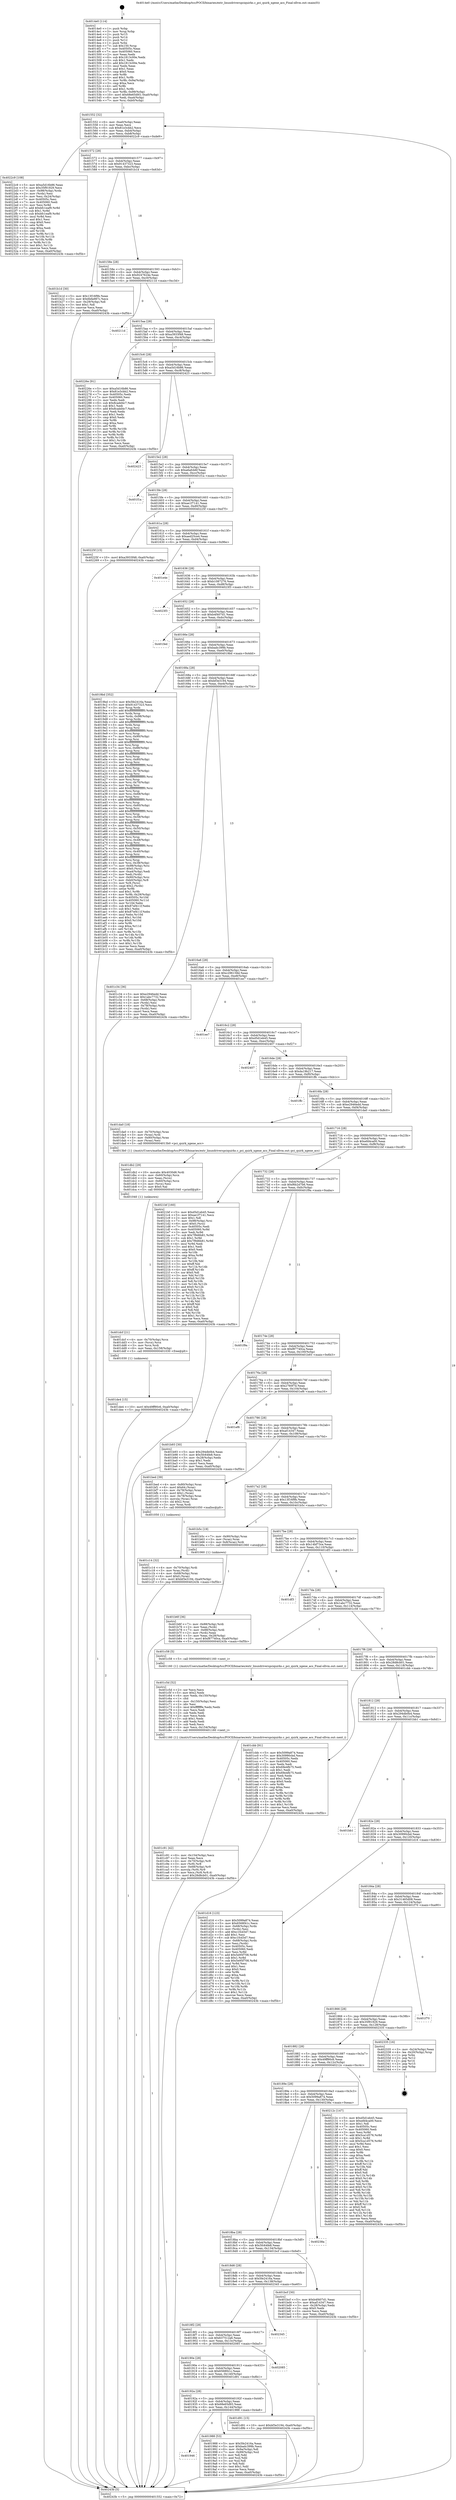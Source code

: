 digraph "0x4014e0" {
  label = "0x4014e0 (/mnt/c/Users/mathe/Desktop/tcc/POCII/binaries/extr_linuxdriverspciquirks.c_pci_quirk_xgene_acs_Final-ollvm.out::main(0))"
  labelloc = "t"
  node[shape=record]

  Entry [label="",width=0.3,height=0.3,shape=circle,fillcolor=black,style=filled]
  "0x401552" [label="{
     0x401552 [32]\l
     | [instrs]\l
     &nbsp;&nbsp;0x401552 \<+6\>: mov -0xa0(%rbp),%eax\l
     &nbsp;&nbsp;0x401558 \<+2\>: mov %eax,%ecx\l
     &nbsp;&nbsp;0x40155a \<+6\>: sub $0x81e3cbb2,%ecx\l
     &nbsp;&nbsp;0x401560 \<+6\>: mov %eax,-0xb4(%rbp)\l
     &nbsp;&nbsp;0x401566 \<+6\>: mov %ecx,-0xb8(%rbp)\l
     &nbsp;&nbsp;0x40156c \<+6\>: je 00000000004022c9 \<main+0xde9\>\l
  }"]
  "0x4022c9" [label="{
     0x4022c9 [108]\l
     | [instrs]\l
     &nbsp;&nbsp;0x4022c9 \<+5\>: mov $0xa5d16b86,%eax\l
     &nbsp;&nbsp;0x4022ce \<+5\>: mov $0x35f91929,%ecx\l
     &nbsp;&nbsp;0x4022d3 \<+7\>: mov -0x98(%rbp),%rdx\l
     &nbsp;&nbsp;0x4022da \<+2\>: mov (%rdx),%esi\l
     &nbsp;&nbsp;0x4022dc \<+3\>: mov %esi,-0x24(%rbp)\l
     &nbsp;&nbsp;0x4022df \<+7\>: mov 0x40505c,%esi\l
     &nbsp;&nbsp;0x4022e6 \<+7\>: mov 0x405060,%edi\l
     &nbsp;&nbsp;0x4022ed \<+3\>: mov %esi,%r8d\l
     &nbsp;&nbsp;0x4022f0 \<+7\>: add $0xbfc1eaf9,%r8d\l
     &nbsp;&nbsp;0x4022f7 \<+4\>: sub $0x1,%r8d\l
     &nbsp;&nbsp;0x4022fb \<+7\>: sub $0xbfc1eaf9,%r8d\l
     &nbsp;&nbsp;0x402302 \<+4\>: imul %r8d,%esi\l
     &nbsp;&nbsp;0x402306 \<+3\>: and $0x1,%esi\l
     &nbsp;&nbsp;0x402309 \<+3\>: cmp $0x0,%esi\l
     &nbsp;&nbsp;0x40230c \<+4\>: sete %r9b\l
     &nbsp;&nbsp;0x402310 \<+3\>: cmp $0xa,%edi\l
     &nbsp;&nbsp;0x402313 \<+4\>: setl %r10b\l
     &nbsp;&nbsp;0x402317 \<+3\>: mov %r9b,%r11b\l
     &nbsp;&nbsp;0x40231a \<+3\>: and %r10b,%r11b\l
     &nbsp;&nbsp;0x40231d \<+3\>: xor %r10b,%r9b\l
     &nbsp;&nbsp;0x402320 \<+3\>: or %r9b,%r11b\l
     &nbsp;&nbsp;0x402323 \<+4\>: test $0x1,%r11b\l
     &nbsp;&nbsp;0x402327 \<+3\>: cmovne %ecx,%eax\l
     &nbsp;&nbsp;0x40232a \<+6\>: mov %eax,-0xa0(%rbp)\l
     &nbsp;&nbsp;0x402330 \<+5\>: jmp 000000000040243b \<main+0xf5b\>\l
  }"]
  "0x401572" [label="{
     0x401572 [28]\l
     | [instrs]\l
     &nbsp;&nbsp;0x401572 \<+5\>: jmp 0000000000401577 \<main+0x97\>\l
     &nbsp;&nbsp;0x401577 \<+6\>: mov -0xb4(%rbp),%eax\l
     &nbsp;&nbsp;0x40157d \<+5\>: sub $0x91437323,%eax\l
     &nbsp;&nbsp;0x401582 \<+6\>: mov %eax,-0xbc(%rbp)\l
     &nbsp;&nbsp;0x401588 \<+6\>: je 0000000000401b1d \<main+0x63d\>\l
  }"]
  Exit [label="",width=0.3,height=0.3,shape=circle,fillcolor=black,style=filled,peripheries=2]
  "0x401b1d" [label="{
     0x401b1d [30]\l
     | [instrs]\l
     &nbsp;&nbsp;0x401b1d \<+5\>: mov $0x13f16f9b,%eax\l
     &nbsp;&nbsp;0x401b22 \<+5\>: mov $0x6bfa987c,%ecx\l
     &nbsp;&nbsp;0x401b27 \<+3\>: mov -0x29(%rbp),%dl\l
     &nbsp;&nbsp;0x401b2a \<+3\>: test $0x1,%dl\l
     &nbsp;&nbsp;0x401b2d \<+3\>: cmovne %ecx,%eax\l
     &nbsp;&nbsp;0x401b30 \<+6\>: mov %eax,-0xa0(%rbp)\l
     &nbsp;&nbsp;0x401b36 \<+5\>: jmp 000000000040243b \<main+0xf5b\>\l
  }"]
  "0x40158e" [label="{
     0x40158e [28]\l
     | [instrs]\l
     &nbsp;&nbsp;0x40158e \<+5\>: jmp 0000000000401593 \<main+0xb3\>\l
     &nbsp;&nbsp;0x401593 \<+6\>: mov -0xb4(%rbp),%eax\l
     &nbsp;&nbsp;0x401599 \<+5\>: sub $0x9247624e,%eax\l
     &nbsp;&nbsp;0x40159e \<+6\>: mov %eax,-0xc0(%rbp)\l
     &nbsp;&nbsp;0x4015a4 \<+6\>: je 000000000040211d \<main+0xc3d\>\l
  }"]
  "0x401de4" [label="{
     0x401de4 [15]\l
     | [instrs]\l
     &nbsp;&nbsp;0x401de4 \<+10\>: movl $0x49ff90c6,-0xa0(%rbp)\l
     &nbsp;&nbsp;0x401dee \<+5\>: jmp 000000000040243b \<main+0xf5b\>\l
  }"]
  "0x40211d" [label="{
     0x40211d\l
  }", style=dashed]
  "0x4015aa" [label="{
     0x4015aa [28]\l
     | [instrs]\l
     &nbsp;&nbsp;0x4015aa \<+5\>: jmp 00000000004015af \<main+0xcf\>\l
     &nbsp;&nbsp;0x4015af \<+6\>: mov -0xb4(%rbp),%eax\l
     &nbsp;&nbsp;0x4015b5 \<+5\>: sub $0xa3933f48,%eax\l
     &nbsp;&nbsp;0x4015ba \<+6\>: mov %eax,-0xc4(%rbp)\l
     &nbsp;&nbsp;0x4015c0 \<+6\>: je 000000000040226e \<main+0xd8e\>\l
  }"]
  "0x401dcf" [label="{
     0x401dcf [21]\l
     | [instrs]\l
     &nbsp;&nbsp;0x401dcf \<+4\>: mov -0x70(%rbp),%rcx\l
     &nbsp;&nbsp;0x401dd3 \<+3\>: mov (%rcx),%rcx\l
     &nbsp;&nbsp;0x401dd6 \<+3\>: mov %rcx,%rdi\l
     &nbsp;&nbsp;0x401dd9 \<+6\>: mov %eax,-0x158(%rbp)\l
     &nbsp;&nbsp;0x401ddf \<+5\>: call 0000000000401030 \<free@plt\>\l
     | [calls]\l
     &nbsp;&nbsp;0x401030 \{1\} (unknown)\l
  }"]
  "0x40226e" [label="{
     0x40226e [91]\l
     | [instrs]\l
     &nbsp;&nbsp;0x40226e \<+5\>: mov $0xa5d16b86,%eax\l
     &nbsp;&nbsp;0x402273 \<+5\>: mov $0x81e3cbb2,%ecx\l
     &nbsp;&nbsp;0x402278 \<+7\>: mov 0x40505c,%edx\l
     &nbsp;&nbsp;0x40227f \<+7\>: mov 0x405060,%esi\l
     &nbsp;&nbsp;0x402286 \<+2\>: mov %edx,%edi\l
     &nbsp;&nbsp;0x402288 \<+6\>: sub $0x8cadd4c7,%edi\l
     &nbsp;&nbsp;0x40228e \<+3\>: sub $0x1,%edi\l
     &nbsp;&nbsp;0x402291 \<+6\>: add $0x8cadd4c7,%edi\l
     &nbsp;&nbsp;0x402297 \<+3\>: imul %edi,%edx\l
     &nbsp;&nbsp;0x40229a \<+3\>: and $0x1,%edx\l
     &nbsp;&nbsp;0x40229d \<+3\>: cmp $0x0,%edx\l
     &nbsp;&nbsp;0x4022a0 \<+4\>: sete %r8b\l
     &nbsp;&nbsp;0x4022a4 \<+3\>: cmp $0xa,%esi\l
     &nbsp;&nbsp;0x4022a7 \<+4\>: setl %r9b\l
     &nbsp;&nbsp;0x4022ab \<+3\>: mov %r8b,%r10b\l
     &nbsp;&nbsp;0x4022ae \<+3\>: and %r9b,%r10b\l
     &nbsp;&nbsp;0x4022b1 \<+3\>: xor %r9b,%r8b\l
     &nbsp;&nbsp;0x4022b4 \<+3\>: or %r8b,%r10b\l
     &nbsp;&nbsp;0x4022b7 \<+4\>: test $0x1,%r10b\l
     &nbsp;&nbsp;0x4022bb \<+3\>: cmovne %ecx,%eax\l
     &nbsp;&nbsp;0x4022be \<+6\>: mov %eax,-0xa0(%rbp)\l
     &nbsp;&nbsp;0x4022c4 \<+5\>: jmp 000000000040243b \<main+0xf5b\>\l
  }"]
  "0x4015c6" [label="{
     0x4015c6 [28]\l
     | [instrs]\l
     &nbsp;&nbsp;0x4015c6 \<+5\>: jmp 00000000004015cb \<main+0xeb\>\l
     &nbsp;&nbsp;0x4015cb \<+6\>: mov -0xb4(%rbp),%eax\l
     &nbsp;&nbsp;0x4015d1 \<+5\>: sub $0xa5d16b86,%eax\l
     &nbsp;&nbsp;0x4015d6 \<+6\>: mov %eax,-0xc8(%rbp)\l
     &nbsp;&nbsp;0x4015dc \<+6\>: je 0000000000402423 \<main+0xf43\>\l
  }"]
  "0x401db2" [label="{
     0x401db2 [29]\l
     | [instrs]\l
     &nbsp;&nbsp;0x401db2 \<+10\>: movabs $0x4030d6,%rdi\l
     &nbsp;&nbsp;0x401dbc \<+4\>: mov -0x60(%rbp),%rcx\l
     &nbsp;&nbsp;0x401dc0 \<+2\>: mov %eax,(%rcx)\l
     &nbsp;&nbsp;0x401dc2 \<+4\>: mov -0x60(%rbp),%rcx\l
     &nbsp;&nbsp;0x401dc6 \<+2\>: mov (%rcx),%esi\l
     &nbsp;&nbsp;0x401dc8 \<+2\>: mov $0x0,%al\l
     &nbsp;&nbsp;0x401dca \<+5\>: call 0000000000401040 \<printf@plt\>\l
     | [calls]\l
     &nbsp;&nbsp;0x401040 \{1\} (unknown)\l
  }"]
  "0x402423" [label="{
     0x402423\l
  }", style=dashed]
  "0x4015e2" [label="{
     0x4015e2 [28]\l
     | [instrs]\l
     &nbsp;&nbsp;0x4015e2 \<+5\>: jmp 00000000004015e7 \<main+0x107\>\l
     &nbsp;&nbsp;0x4015e7 \<+6\>: mov -0xb4(%rbp),%eax\l
     &nbsp;&nbsp;0x4015ed \<+5\>: sub $0xa6afcb6f,%eax\l
     &nbsp;&nbsp;0x4015f2 \<+6\>: mov %eax,-0xcc(%rbp)\l
     &nbsp;&nbsp;0x4015f8 \<+6\>: je 0000000000401f1a \<main+0xa3a\>\l
  }"]
  "0x401c91" [label="{
     0x401c91 [42]\l
     | [instrs]\l
     &nbsp;&nbsp;0x401c91 \<+6\>: mov -0x154(%rbp),%ecx\l
     &nbsp;&nbsp;0x401c97 \<+3\>: imul %eax,%ecx\l
     &nbsp;&nbsp;0x401c9a \<+4\>: mov -0x70(%rbp),%r8\l
     &nbsp;&nbsp;0x401c9e \<+3\>: mov (%r8),%r8\l
     &nbsp;&nbsp;0x401ca1 \<+4\>: mov -0x68(%rbp),%r9\l
     &nbsp;&nbsp;0x401ca5 \<+3\>: movslq (%r9),%r9\l
     &nbsp;&nbsp;0x401ca8 \<+4\>: mov %ecx,(%r8,%r9,4)\l
     &nbsp;&nbsp;0x401cac \<+10\>: movl $0x28d8cb01,-0xa0(%rbp)\l
     &nbsp;&nbsp;0x401cb6 \<+5\>: jmp 000000000040243b \<main+0xf5b\>\l
  }"]
  "0x401f1a" [label="{
     0x401f1a\l
  }", style=dashed]
  "0x4015fe" [label="{
     0x4015fe [28]\l
     | [instrs]\l
     &nbsp;&nbsp;0x4015fe \<+5\>: jmp 0000000000401603 \<main+0x123\>\l
     &nbsp;&nbsp;0x401603 \<+6\>: mov -0xb4(%rbp),%eax\l
     &nbsp;&nbsp;0x401609 \<+5\>: sub $0xae1f7141,%eax\l
     &nbsp;&nbsp;0x40160e \<+6\>: mov %eax,-0xd0(%rbp)\l
     &nbsp;&nbsp;0x401614 \<+6\>: je 000000000040225f \<main+0xd7f\>\l
  }"]
  "0x401c5d" [label="{
     0x401c5d [52]\l
     | [instrs]\l
     &nbsp;&nbsp;0x401c5d \<+2\>: xor %ecx,%ecx\l
     &nbsp;&nbsp;0x401c5f \<+5\>: mov $0x2,%edx\l
     &nbsp;&nbsp;0x401c64 \<+6\>: mov %edx,-0x150(%rbp)\l
     &nbsp;&nbsp;0x401c6a \<+1\>: cltd\l
     &nbsp;&nbsp;0x401c6b \<+6\>: mov -0x150(%rbp),%esi\l
     &nbsp;&nbsp;0x401c71 \<+2\>: idiv %esi\l
     &nbsp;&nbsp;0x401c73 \<+6\>: imul $0xfffffffe,%edx,%edx\l
     &nbsp;&nbsp;0x401c79 \<+2\>: mov %ecx,%edi\l
     &nbsp;&nbsp;0x401c7b \<+2\>: sub %edx,%edi\l
     &nbsp;&nbsp;0x401c7d \<+2\>: mov %ecx,%edx\l
     &nbsp;&nbsp;0x401c7f \<+3\>: sub $0x1,%edx\l
     &nbsp;&nbsp;0x401c82 \<+2\>: add %edx,%edi\l
     &nbsp;&nbsp;0x401c84 \<+2\>: sub %edi,%ecx\l
     &nbsp;&nbsp;0x401c86 \<+6\>: mov %ecx,-0x154(%rbp)\l
     &nbsp;&nbsp;0x401c8c \<+5\>: call 0000000000401160 \<next_i\>\l
     | [calls]\l
     &nbsp;&nbsp;0x401160 \{1\} (/mnt/c/Users/mathe/Desktop/tcc/POCII/binaries/extr_linuxdriverspciquirks.c_pci_quirk_xgene_acs_Final-ollvm.out::next_i)\l
  }"]
  "0x40225f" [label="{
     0x40225f [15]\l
     | [instrs]\l
     &nbsp;&nbsp;0x40225f \<+10\>: movl $0xa3933f48,-0xa0(%rbp)\l
     &nbsp;&nbsp;0x402269 \<+5\>: jmp 000000000040243b \<main+0xf5b\>\l
  }"]
  "0x40161a" [label="{
     0x40161a [28]\l
     | [instrs]\l
     &nbsp;&nbsp;0x40161a \<+5\>: jmp 000000000040161f \<main+0x13f\>\l
     &nbsp;&nbsp;0x40161f \<+6\>: mov -0xb4(%rbp),%eax\l
     &nbsp;&nbsp;0x401625 \<+5\>: sub $0xaed25ce4,%eax\l
     &nbsp;&nbsp;0x40162a \<+6\>: mov %eax,-0xd4(%rbp)\l
     &nbsp;&nbsp;0x401630 \<+6\>: je 0000000000401e4e \<main+0x96e\>\l
  }"]
  "0x401c14" [label="{
     0x401c14 [32]\l
     | [instrs]\l
     &nbsp;&nbsp;0x401c14 \<+4\>: mov -0x70(%rbp),%rdi\l
     &nbsp;&nbsp;0x401c18 \<+3\>: mov %rax,(%rdi)\l
     &nbsp;&nbsp;0x401c1b \<+4\>: mov -0x68(%rbp),%rax\l
     &nbsp;&nbsp;0x401c1f \<+6\>: movl $0x0,(%rax)\l
     &nbsp;&nbsp;0x401c25 \<+10\>: movl $0xbf3e3194,-0xa0(%rbp)\l
     &nbsp;&nbsp;0x401c2f \<+5\>: jmp 000000000040243b \<main+0xf5b\>\l
  }"]
  "0x401e4e" [label="{
     0x401e4e\l
  }", style=dashed]
  "0x401636" [label="{
     0x401636 [28]\l
     | [instrs]\l
     &nbsp;&nbsp;0x401636 \<+5\>: jmp 000000000040163b \<main+0x15b\>\l
     &nbsp;&nbsp;0x40163b \<+6\>: mov -0xb4(%rbp),%eax\l
     &nbsp;&nbsp;0x401641 \<+5\>: sub $0xb1087276,%eax\l
     &nbsp;&nbsp;0x401646 \<+6\>: mov %eax,-0xd8(%rbp)\l
     &nbsp;&nbsp;0x40164c \<+6\>: je 00000000004023f3 \<main+0xf13\>\l
  }"]
  "0x401b6f" [label="{
     0x401b6f [36]\l
     | [instrs]\l
     &nbsp;&nbsp;0x401b6f \<+7\>: mov -0x88(%rbp),%rdi\l
     &nbsp;&nbsp;0x401b76 \<+2\>: mov %eax,(%rdi)\l
     &nbsp;&nbsp;0x401b78 \<+7\>: mov -0x88(%rbp),%rdi\l
     &nbsp;&nbsp;0x401b7f \<+2\>: mov (%rdi),%eax\l
     &nbsp;&nbsp;0x401b81 \<+3\>: mov %eax,-0x28(%rbp)\l
     &nbsp;&nbsp;0x401b84 \<+10\>: movl $0xf87740ca,-0xa0(%rbp)\l
     &nbsp;&nbsp;0x401b8e \<+5\>: jmp 000000000040243b \<main+0xf5b\>\l
  }"]
  "0x4023f3" [label="{
     0x4023f3\l
  }", style=dashed]
  "0x401652" [label="{
     0x401652 [28]\l
     | [instrs]\l
     &nbsp;&nbsp;0x401652 \<+5\>: jmp 0000000000401657 \<main+0x177\>\l
     &nbsp;&nbsp;0x401657 \<+6\>: mov -0xb4(%rbp),%eax\l
     &nbsp;&nbsp;0x40165d \<+5\>: sub $0xb4f407d1,%eax\l
     &nbsp;&nbsp;0x401662 \<+6\>: mov %eax,-0xdc(%rbp)\l
     &nbsp;&nbsp;0x401668 \<+6\>: je 0000000000401fed \<main+0xb0d\>\l
  }"]
  "0x4014e0" [label="{
     0x4014e0 [114]\l
     | [instrs]\l
     &nbsp;&nbsp;0x4014e0 \<+1\>: push %rbp\l
     &nbsp;&nbsp;0x4014e1 \<+3\>: mov %rsp,%rbp\l
     &nbsp;&nbsp;0x4014e4 \<+2\>: push %r15\l
     &nbsp;&nbsp;0x4014e6 \<+2\>: push %r14\l
     &nbsp;&nbsp;0x4014e8 \<+2\>: push %r12\l
     &nbsp;&nbsp;0x4014ea \<+1\>: push %rbx\l
     &nbsp;&nbsp;0x4014eb \<+7\>: sub $0x150,%rsp\l
     &nbsp;&nbsp;0x4014f2 \<+7\>: mov 0x40505c,%eax\l
     &nbsp;&nbsp;0x4014f9 \<+7\>: mov 0x405060,%ecx\l
     &nbsp;&nbsp;0x401500 \<+2\>: mov %eax,%edx\l
     &nbsp;&nbsp;0x401502 \<+6\>: sub $0x1813c00e,%edx\l
     &nbsp;&nbsp;0x401508 \<+3\>: sub $0x1,%edx\l
     &nbsp;&nbsp;0x40150b \<+6\>: add $0x1813c00e,%edx\l
     &nbsp;&nbsp;0x401511 \<+3\>: imul %edx,%eax\l
     &nbsp;&nbsp;0x401514 \<+3\>: and $0x1,%eax\l
     &nbsp;&nbsp;0x401517 \<+3\>: cmp $0x0,%eax\l
     &nbsp;&nbsp;0x40151a \<+4\>: sete %r8b\l
     &nbsp;&nbsp;0x40151e \<+4\>: and $0x1,%r8b\l
     &nbsp;&nbsp;0x401522 \<+7\>: mov %r8b,-0x9a(%rbp)\l
     &nbsp;&nbsp;0x401529 \<+3\>: cmp $0xa,%ecx\l
     &nbsp;&nbsp;0x40152c \<+4\>: setl %r8b\l
     &nbsp;&nbsp;0x401530 \<+4\>: and $0x1,%r8b\l
     &nbsp;&nbsp;0x401534 \<+7\>: mov %r8b,-0x99(%rbp)\l
     &nbsp;&nbsp;0x40153b \<+10\>: movl $0x68e65d93,-0xa0(%rbp)\l
     &nbsp;&nbsp;0x401545 \<+6\>: mov %edi,-0xa4(%rbp)\l
     &nbsp;&nbsp;0x40154b \<+7\>: mov %rsi,-0xb0(%rbp)\l
  }"]
  "0x401fed" [label="{
     0x401fed\l
  }", style=dashed]
  "0x40166e" [label="{
     0x40166e [28]\l
     | [instrs]\l
     &nbsp;&nbsp;0x40166e \<+5\>: jmp 0000000000401673 \<main+0x193\>\l
     &nbsp;&nbsp;0x401673 \<+6\>: mov -0xb4(%rbp),%eax\l
     &nbsp;&nbsp;0x401679 \<+5\>: sub $0xbadc399b,%eax\l
     &nbsp;&nbsp;0x40167e \<+6\>: mov %eax,-0xe0(%rbp)\l
     &nbsp;&nbsp;0x401684 \<+6\>: je 00000000004019bd \<main+0x4dd\>\l
  }"]
  "0x40243b" [label="{
     0x40243b [5]\l
     | [instrs]\l
     &nbsp;&nbsp;0x40243b \<+5\>: jmp 0000000000401552 \<main+0x72\>\l
  }"]
  "0x4019bd" [label="{
     0x4019bd [352]\l
     | [instrs]\l
     &nbsp;&nbsp;0x4019bd \<+5\>: mov $0x5fe2416a,%eax\l
     &nbsp;&nbsp;0x4019c2 \<+5\>: mov $0x91437323,%ecx\l
     &nbsp;&nbsp;0x4019c7 \<+3\>: mov %rsp,%rdx\l
     &nbsp;&nbsp;0x4019ca \<+4\>: add $0xfffffffffffffff0,%rdx\l
     &nbsp;&nbsp;0x4019ce \<+3\>: mov %rdx,%rsp\l
     &nbsp;&nbsp;0x4019d1 \<+7\>: mov %rdx,-0x98(%rbp)\l
     &nbsp;&nbsp;0x4019d8 \<+3\>: mov %rsp,%rdx\l
     &nbsp;&nbsp;0x4019db \<+4\>: add $0xfffffffffffffff0,%rdx\l
     &nbsp;&nbsp;0x4019df \<+3\>: mov %rdx,%rsp\l
     &nbsp;&nbsp;0x4019e2 \<+3\>: mov %rsp,%rsi\l
     &nbsp;&nbsp;0x4019e5 \<+4\>: add $0xfffffffffffffff0,%rsi\l
     &nbsp;&nbsp;0x4019e9 \<+3\>: mov %rsi,%rsp\l
     &nbsp;&nbsp;0x4019ec \<+7\>: mov %rsi,-0x90(%rbp)\l
     &nbsp;&nbsp;0x4019f3 \<+3\>: mov %rsp,%rsi\l
     &nbsp;&nbsp;0x4019f6 \<+4\>: add $0xfffffffffffffff0,%rsi\l
     &nbsp;&nbsp;0x4019fa \<+3\>: mov %rsi,%rsp\l
     &nbsp;&nbsp;0x4019fd \<+7\>: mov %rsi,-0x88(%rbp)\l
     &nbsp;&nbsp;0x401a04 \<+3\>: mov %rsp,%rsi\l
     &nbsp;&nbsp;0x401a07 \<+4\>: add $0xfffffffffffffff0,%rsi\l
     &nbsp;&nbsp;0x401a0b \<+3\>: mov %rsi,%rsp\l
     &nbsp;&nbsp;0x401a0e \<+4\>: mov %rsi,-0x80(%rbp)\l
     &nbsp;&nbsp;0x401a12 \<+3\>: mov %rsp,%rsi\l
     &nbsp;&nbsp;0x401a15 \<+4\>: add $0xfffffffffffffff0,%rsi\l
     &nbsp;&nbsp;0x401a19 \<+3\>: mov %rsi,%rsp\l
     &nbsp;&nbsp;0x401a1c \<+4\>: mov %rsi,-0x78(%rbp)\l
     &nbsp;&nbsp;0x401a20 \<+3\>: mov %rsp,%rsi\l
     &nbsp;&nbsp;0x401a23 \<+4\>: add $0xfffffffffffffff0,%rsi\l
     &nbsp;&nbsp;0x401a27 \<+3\>: mov %rsi,%rsp\l
     &nbsp;&nbsp;0x401a2a \<+4\>: mov %rsi,-0x70(%rbp)\l
     &nbsp;&nbsp;0x401a2e \<+3\>: mov %rsp,%rsi\l
     &nbsp;&nbsp;0x401a31 \<+4\>: add $0xfffffffffffffff0,%rsi\l
     &nbsp;&nbsp;0x401a35 \<+3\>: mov %rsi,%rsp\l
     &nbsp;&nbsp;0x401a38 \<+4\>: mov %rsi,-0x68(%rbp)\l
     &nbsp;&nbsp;0x401a3c \<+3\>: mov %rsp,%rsi\l
     &nbsp;&nbsp;0x401a3f \<+4\>: add $0xfffffffffffffff0,%rsi\l
     &nbsp;&nbsp;0x401a43 \<+3\>: mov %rsi,%rsp\l
     &nbsp;&nbsp;0x401a46 \<+4\>: mov %rsi,-0x60(%rbp)\l
     &nbsp;&nbsp;0x401a4a \<+3\>: mov %rsp,%rsi\l
     &nbsp;&nbsp;0x401a4d \<+4\>: add $0xfffffffffffffff0,%rsi\l
     &nbsp;&nbsp;0x401a51 \<+3\>: mov %rsi,%rsp\l
     &nbsp;&nbsp;0x401a54 \<+4\>: mov %rsi,-0x58(%rbp)\l
     &nbsp;&nbsp;0x401a58 \<+3\>: mov %rsp,%rsi\l
     &nbsp;&nbsp;0x401a5b \<+4\>: add $0xfffffffffffffff0,%rsi\l
     &nbsp;&nbsp;0x401a5f \<+3\>: mov %rsi,%rsp\l
     &nbsp;&nbsp;0x401a62 \<+4\>: mov %rsi,-0x50(%rbp)\l
     &nbsp;&nbsp;0x401a66 \<+3\>: mov %rsp,%rsi\l
     &nbsp;&nbsp;0x401a69 \<+4\>: add $0xfffffffffffffff0,%rsi\l
     &nbsp;&nbsp;0x401a6d \<+3\>: mov %rsi,%rsp\l
     &nbsp;&nbsp;0x401a70 \<+4\>: mov %rsi,-0x48(%rbp)\l
     &nbsp;&nbsp;0x401a74 \<+3\>: mov %rsp,%rsi\l
     &nbsp;&nbsp;0x401a77 \<+4\>: add $0xfffffffffffffff0,%rsi\l
     &nbsp;&nbsp;0x401a7b \<+3\>: mov %rsi,%rsp\l
     &nbsp;&nbsp;0x401a7e \<+4\>: mov %rsi,-0x40(%rbp)\l
     &nbsp;&nbsp;0x401a82 \<+3\>: mov %rsp,%rsi\l
     &nbsp;&nbsp;0x401a85 \<+4\>: add $0xfffffffffffffff0,%rsi\l
     &nbsp;&nbsp;0x401a89 \<+3\>: mov %rsi,%rsp\l
     &nbsp;&nbsp;0x401a8c \<+4\>: mov %rsi,-0x38(%rbp)\l
     &nbsp;&nbsp;0x401a90 \<+7\>: mov -0x98(%rbp),%rsi\l
     &nbsp;&nbsp;0x401a97 \<+6\>: movl $0x0,(%rsi)\l
     &nbsp;&nbsp;0x401a9d \<+6\>: mov -0xa4(%rbp),%edi\l
     &nbsp;&nbsp;0x401aa3 \<+2\>: mov %edi,(%rdx)\l
     &nbsp;&nbsp;0x401aa5 \<+7\>: mov -0x90(%rbp),%rsi\l
     &nbsp;&nbsp;0x401aac \<+7\>: mov -0xb0(%rbp),%r8\l
     &nbsp;&nbsp;0x401ab3 \<+3\>: mov %r8,(%rsi)\l
     &nbsp;&nbsp;0x401ab6 \<+3\>: cmpl $0x2,(%rdx)\l
     &nbsp;&nbsp;0x401ab9 \<+4\>: setne %r9b\l
     &nbsp;&nbsp;0x401abd \<+4\>: and $0x1,%r9b\l
     &nbsp;&nbsp;0x401ac1 \<+4\>: mov %r9b,-0x29(%rbp)\l
     &nbsp;&nbsp;0x401ac5 \<+8\>: mov 0x40505c,%r10d\l
     &nbsp;&nbsp;0x401acd \<+8\>: mov 0x405060,%r11d\l
     &nbsp;&nbsp;0x401ad5 \<+3\>: mov %r10d,%ebx\l
     &nbsp;&nbsp;0x401ad8 \<+6\>: sub $0x87ef411f,%ebx\l
     &nbsp;&nbsp;0x401ade \<+3\>: sub $0x1,%ebx\l
     &nbsp;&nbsp;0x401ae1 \<+6\>: add $0x87ef411f,%ebx\l
     &nbsp;&nbsp;0x401ae7 \<+4\>: imul %ebx,%r10d\l
     &nbsp;&nbsp;0x401aeb \<+4\>: and $0x1,%r10d\l
     &nbsp;&nbsp;0x401aef \<+4\>: cmp $0x0,%r10d\l
     &nbsp;&nbsp;0x401af3 \<+4\>: sete %r9b\l
     &nbsp;&nbsp;0x401af7 \<+4\>: cmp $0xa,%r11d\l
     &nbsp;&nbsp;0x401afb \<+4\>: setl %r14b\l
     &nbsp;&nbsp;0x401aff \<+3\>: mov %r9b,%r15b\l
     &nbsp;&nbsp;0x401b02 \<+3\>: and %r14b,%r15b\l
     &nbsp;&nbsp;0x401b05 \<+3\>: xor %r14b,%r9b\l
     &nbsp;&nbsp;0x401b08 \<+3\>: or %r9b,%r15b\l
     &nbsp;&nbsp;0x401b0b \<+4\>: test $0x1,%r15b\l
     &nbsp;&nbsp;0x401b0f \<+3\>: cmovne %ecx,%eax\l
     &nbsp;&nbsp;0x401b12 \<+6\>: mov %eax,-0xa0(%rbp)\l
     &nbsp;&nbsp;0x401b18 \<+5\>: jmp 000000000040243b \<main+0xf5b\>\l
  }"]
  "0x40168a" [label="{
     0x40168a [28]\l
     | [instrs]\l
     &nbsp;&nbsp;0x40168a \<+5\>: jmp 000000000040168f \<main+0x1af\>\l
     &nbsp;&nbsp;0x40168f \<+6\>: mov -0xb4(%rbp),%eax\l
     &nbsp;&nbsp;0x401695 \<+5\>: sub $0xbf3e3194,%eax\l
     &nbsp;&nbsp;0x40169a \<+6\>: mov %eax,-0xe4(%rbp)\l
     &nbsp;&nbsp;0x4016a0 \<+6\>: je 0000000000401c34 \<main+0x754\>\l
  }"]
  "0x401946" [label="{
     0x401946\l
  }", style=dashed]
  "0x401c34" [label="{
     0x401c34 [36]\l
     | [instrs]\l
     &nbsp;&nbsp;0x401c34 \<+5\>: mov $0xe2946edd,%eax\l
     &nbsp;&nbsp;0x401c39 \<+5\>: mov $0x1abc7732,%ecx\l
     &nbsp;&nbsp;0x401c3e \<+4\>: mov -0x68(%rbp),%rdx\l
     &nbsp;&nbsp;0x401c42 \<+2\>: mov (%rdx),%esi\l
     &nbsp;&nbsp;0x401c44 \<+4\>: mov -0x78(%rbp),%rdx\l
     &nbsp;&nbsp;0x401c48 \<+2\>: cmp (%rdx),%esi\l
     &nbsp;&nbsp;0x401c4a \<+3\>: cmovl %ecx,%eax\l
     &nbsp;&nbsp;0x401c4d \<+6\>: mov %eax,-0xa0(%rbp)\l
     &nbsp;&nbsp;0x401c53 \<+5\>: jmp 000000000040243b \<main+0xf5b\>\l
  }"]
  "0x4016a6" [label="{
     0x4016a6 [28]\l
     | [instrs]\l
     &nbsp;&nbsp;0x4016a6 \<+5\>: jmp 00000000004016ab \<main+0x1cb\>\l
     &nbsp;&nbsp;0x4016ab \<+6\>: mov -0xb4(%rbp),%eax\l
     &nbsp;&nbsp;0x4016b1 \<+5\>: sub $0xc296158d,%eax\l
     &nbsp;&nbsp;0x4016b6 \<+6\>: mov %eax,-0xe8(%rbp)\l
     &nbsp;&nbsp;0x4016bc \<+6\>: je 0000000000401ee7 \<main+0xa07\>\l
  }"]
  "0x401988" [label="{
     0x401988 [53]\l
     | [instrs]\l
     &nbsp;&nbsp;0x401988 \<+5\>: mov $0x5fe2416a,%eax\l
     &nbsp;&nbsp;0x40198d \<+5\>: mov $0xbadc399b,%ecx\l
     &nbsp;&nbsp;0x401992 \<+6\>: mov -0x9a(%rbp),%dl\l
     &nbsp;&nbsp;0x401998 \<+7\>: mov -0x99(%rbp),%sil\l
     &nbsp;&nbsp;0x40199f \<+3\>: mov %dl,%dil\l
     &nbsp;&nbsp;0x4019a2 \<+3\>: and %sil,%dil\l
     &nbsp;&nbsp;0x4019a5 \<+3\>: xor %sil,%dl\l
     &nbsp;&nbsp;0x4019a8 \<+3\>: or %dl,%dil\l
     &nbsp;&nbsp;0x4019ab \<+4\>: test $0x1,%dil\l
     &nbsp;&nbsp;0x4019af \<+3\>: cmovne %ecx,%eax\l
     &nbsp;&nbsp;0x4019b2 \<+6\>: mov %eax,-0xa0(%rbp)\l
     &nbsp;&nbsp;0x4019b8 \<+5\>: jmp 000000000040243b \<main+0xf5b\>\l
  }"]
  "0x401ee7" [label="{
     0x401ee7\l
  }", style=dashed]
  "0x4016c2" [label="{
     0x4016c2 [28]\l
     | [instrs]\l
     &nbsp;&nbsp;0x4016c2 \<+5\>: jmp 00000000004016c7 \<main+0x1e7\>\l
     &nbsp;&nbsp;0x4016c7 \<+6\>: mov -0xb4(%rbp),%eax\l
     &nbsp;&nbsp;0x4016cd \<+5\>: sub $0xd5d1eb45,%eax\l
     &nbsp;&nbsp;0x4016d2 \<+6\>: mov %eax,-0xec(%rbp)\l
     &nbsp;&nbsp;0x4016d8 \<+6\>: je 0000000000402407 \<main+0xf27\>\l
  }"]
  "0x40192a" [label="{
     0x40192a [28]\l
     | [instrs]\l
     &nbsp;&nbsp;0x40192a \<+5\>: jmp 000000000040192f \<main+0x44f\>\l
     &nbsp;&nbsp;0x40192f \<+6\>: mov -0xb4(%rbp),%eax\l
     &nbsp;&nbsp;0x401935 \<+5\>: sub $0x68e65d93,%eax\l
     &nbsp;&nbsp;0x40193a \<+6\>: mov %eax,-0x144(%rbp)\l
     &nbsp;&nbsp;0x401940 \<+6\>: je 0000000000401988 \<main+0x4a8\>\l
  }"]
  "0x402407" [label="{
     0x402407\l
  }", style=dashed]
  "0x4016de" [label="{
     0x4016de [28]\l
     | [instrs]\l
     &nbsp;&nbsp;0x4016de \<+5\>: jmp 00000000004016e3 \<main+0x203\>\l
     &nbsp;&nbsp;0x4016e3 \<+6\>: mov -0xb4(%rbp),%eax\l
     &nbsp;&nbsp;0x4016e9 \<+5\>: sub $0xda19b217,%eax\l
     &nbsp;&nbsp;0x4016ee \<+6\>: mov %eax,-0xf0(%rbp)\l
     &nbsp;&nbsp;0x4016f4 \<+6\>: je 0000000000401ffc \<main+0xb1c\>\l
  }"]
  "0x401d91" [label="{
     0x401d91 [15]\l
     | [instrs]\l
     &nbsp;&nbsp;0x401d91 \<+10\>: movl $0xbf3e3194,-0xa0(%rbp)\l
     &nbsp;&nbsp;0x401d9b \<+5\>: jmp 000000000040243b \<main+0xf5b\>\l
  }"]
  "0x401ffc" [label="{
     0x401ffc\l
  }", style=dashed]
  "0x4016fa" [label="{
     0x4016fa [28]\l
     | [instrs]\l
     &nbsp;&nbsp;0x4016fa \<+5\>: jmp 00000000004016ff \<main+0x21f\>\l
     &nbsp;&nbsp;0x4016ff \<+6\>: mov -0xb4(%rbp),%eax\l
     &nbsp;&nbsp;0x401705 \<+5\>: sub $0xe2946edd,%eax\l
     &nbsp;&nbsp;0x40170a \<+6\>: mov %eax,-0xf4(%rbp)\l
     &nbsp;&nbsp;0x401710 \<+6\>: je 0000000000401da0 \<main+0x8c0\>\l
  }"]
  "0x40190e" [label="{
     0x40190e [28]\l
     | [instrs]\l
     &nbsp;&nbsp;0x40190e \<+5\>: jmp 0000000000401913 \<main+0x433\>\l
     &nbsp;&nbsp;0x401913 \<+6\>: mov -0xb4(%rbp),%eax\l
     &nbsp;&nbsp;0x401919 \<+5\>: sub $0x6568f41c,%eax\l
     &nbsp;&nbsp;0x40191e \<+6\>: mov %eax,-0x140(%rbp)\l
     &nbsp;&nbsp;0x401924 \<+6\>: je 0000000000401d91 \<main+0x8b1\>\l
  }"]
  "0x401da0" [label="{
     0x401da0 [18]\l
     | [instrs]\l
     &nbsp;&nbsp;0x401da0 \<+4\>: mov -0x70(%rbp),%rax\l
     &nbsp;&nbsp;0x401da4 \<+3\>: mov (%rax),%rdi\l
     &nbsp;&nbsp;0x401da7 \<+4\>: mov -0x80(%rbp),%rax\l
     &nbsp;&nbsp;0x401dab \<+2\>: mov (%rax),%esi\l
     &nbsp;&nbsp;0x401dad \<+5\>: call 00000000004013b0 \<pci_quirk_xgene_acs\>\l
     | [calls]\l
     &nbsp;&nbsp;0x4013b0 \{1\} (/mnt/c/Users/mathe/Desktop/tcc/POCII/binaries/extr_linuxdriverspciquirks.c_pci_quirk_xgene_acs_Final-ollvm.out::pci_quirk_xgene_acs)\l
  }"]
  "0x401716" [label="{
     0x401716 [28]\l
     | [instrs]\l
     &nbsp;&nbsp;0x401716 \<+5\>: jmp 000000000040171b \<main+0x23b\>\l
     &nbsp;&nbsp;0x40171b \<+6\>: mov -0xb4(%rbp),%eax\l
     &nbsp;&nbsp;0x401721 \<+5\>: sub $0xefd4ca00,%eax\l
     &nbsp;&nbsp;0x401726 \<+6\>: mov %eax,-0xf8(%rbp)\l
     &nbsp;&nbsp;0x40172c \<+6\>: je 00000000004021bf \<main+0xcdf\>\l
  }"]
  "0x402085" [label="{
     0x402085\l
  }", style=dashed]
  "0x4021bf" [label="{
     0x4021bf [160]\l
     | [instrs]\l
     &nbsp;&nbsp;0x4021bf \<+5\>: mov $0xd5d1eb45,%eax\l
     &nbsp;&nbsp;0x4021c4 \<+5\>: mov $0xae1f7141,%ecx\l
     &nbsp;&nbsp;0x4021c9 \<+2\>: mov $0x1,%dl\l
     &nbsp;&nbsp;0x4021cb \<+7\>: mov -0x98(%rbp),%rsi\l
     &nbsp;&nbsp;0x4021d2 \<+6\>: movl $0x0,(%rsi)\l
     &nbsp;&nbsp;0x4021d8 \<+7\>: mov 0x40505c,%edi\l
     &nbsp;&nbsp;0x4021df \<+8\>: mov 0x405060,%r8d\l
     &nbsp;&nbsp;0x4021e7 \<+3\>: mov %edi,%r9d\l
     &nbsp;&nbsp;0x4021ea \<+7\>: sub $0x7f9d6b81,%r9d\l
     &nbsp;&nbsp;0x4021f1 \<+4\>: sub $0x1,%r9d\l
     &nbsp;&nbsp;0x4021f5 \<+7\>: add $0x7f9d6b81,%r9d\l
     &nbsp;&nbsp;0x4021fc \<+4\>: imul %r9d,%edi\l
     &nbsp;&nbsp;0x402200 \<+3\>: and $0x1,%edi\l
     &nbsp;&nbsp;0x402203 \<+3\>: cmp $0x0,%edi\l
     &nbsp;&nbsp;0x402206 \<+4\>: sete %r10b\l
     &nbsp;&nbsp;0x40220a \<+4\>: cmp $0xa,%r8d\l
     &nbsp;&nbsp;0x40220e \<+4\>: setl %r11b\l
     &nbsp;&nbsp;0x402212 \<+3\>: mov %r10b,%bl\l
     &nbsp;&nbsp;0x402215 \<+3\>: xor $0xff,%bl\l
     &nbsp;&nbsp;0x402218 \<+3\>: mov %r11b,%r14b\l
     &nbsp;&nbsp;0x40221b \<+4\>: xor $0xff,%r14b\l
     &nbsp;&nbsp;0x40221f \<+3\>: xor $0x0,%dl\l
     &nbsp;&nbsp;0x402222 \<+3\>: mov %bl,%r15b\l
     &nbsp;&nbsp;0x402225 \<+4\>: and $0x0,%r15b\l
     &nbsp;&nbsp;0x402229 \<+3\>: and %dl,%r10b\l
     &nbsp;&nbsp;0x40222c \<+3\>: mov %r14b,%r12b\l
     &nbsp;&nbsp;0x40222f \<+4\>: and $0x0,%r12b\l
     &nbsp;&nbsp;0x402233 \<+3\>: and %dl,%r11b\l
     &nbsp;&nbsp;0x402236 \<+3\>: or %r10b,%r15b\l
     &nbsp;&nbsp;0x402239 \<+3\>: or %r11b,%r12b\l
     &nbsp;&nbsp;0x40223c \<+3\>: xor %r12b,%r15b\l
     &nbsp;&nbsp;0x40223f \<+3\>: or %r14b,%bl\l
     &nbsp;&nbsp;0x402242 \<+3\>: xor $0xff,%bl\l
     &nbsp;&nbsp;0x402245 \<+3\>: or $0x0,%dl\l
     &nbsp;&nbsp;0x402248 \<+2\>: and %dl,%bl\l
     &nbsp;&nbsp;0x40224a \<+3\>: or %bl,%r15b\l
     &nbsp;&nbsp;0x40224d \<+4\>: test $0x1,%r15b\l
     &nbsp;&nbsp;0x402251 \<+3\>: cmovne %ecx,%eax\l
     &nbsp;&nbsp;0x402254 \<+6\>: mov %eax,-0xa0(%rbp)\l
     &nbsp;&nbsp;0x40225a \<+5\>: jmp 000000000040243b \<main+0xf5b\>\l
  }"]
  "0x401732" [label="{
     0x401732 [28]\l
     | [instrs]\l
     &nbsp;&nbsp;0x401732 \<+5\>: jmp 0000000000401737 \<main+0x257\>\l
     &nbsp;&nbsp;0x401737 \<+6\>: mov -0xb4(%rbp),%eax\l
     &nbsp;&nbsp;0x40173d \<+5\>: sub $0xf6b2d7b6,%eax\l
     &nbsp;&nbsp;0x401742 \<+6\>: mov %eax,-0xfc(%rbp)\l
     &nbsp;&nbsp;0x401748 \<+6\>: je 0000000000401f9a \<main+0xaba\>\l
  }"]
  "0x4018f2" [label="{
     0x4018f2 [28]\l
     | [instrs]\l
     &nbsp;&nbsp;0x4018f2 \<+5\>: jmp 00000000004018f7 \<main+0x417\>\l
     &nbsp;&nbsp;0x4018f7 \<+6\>: mov -0xb4(%rbp),%eax\l
     &nbsp;&nbsp;0x4018fd \<+5\>: sub $0x637512a6,%eax\l
     &nbsp;&nbsp;0x401902 \<+6\>: mov %eax,-0x13c(%rbp)\l
     &nbsp;&nbsp;0x401908 \<+6\>: je 0000000000402085 \<main+0xba5\>\l
  }"]
  "0x401f9a" [label="{
     0x401f9a\l
  }", style=dashed]
  "0x40174e" [label="{
     0x40174e [28]\l
     | [instrs]\l
     &nbsp;&nbsp;0x40174e \<+5\>: jmp 0000000000401753 \<main+0x273\>\l
     &nbsp;&nbsp;0x401753 \<+6\>: mov -0xb4(%rbp),%eax\l
     &nbsp;&nbsp;0x401759 \<+5\>: sub $0xf87740ca,%eax\l
     &nbsp;&nbsp;0x40175e \<+6\>: mov %eax,-0x100(%rbp)\l
     &nbsp;&nbsp;0x401764 \<+6\>: je 0000000000401b93 \<main+0x6b3\>\l
  }"]
  "0x402345" [label="{
     0x402345\l
  }", style=dashed]
  "0x401b93" [label="{
     0x401b93 [30]\l
     | [instrs]\l
     &nbsp;&nbsp;0x401b93 \<+5\>: mov $0x294db0b4,%eax\l
     &nbsp;&nbsp;0x401b98 \<+5\>: mov $0x5fc64fe8,%ecx\l
     &nbsp;&nbsp;0x401b9d \<+3\>: mov -0x28(%rbp),%edx\l
     &nbsp;&nbsp;0x401ba0 \<+3\>: cmp $0x1,%edx\l
     &nbsp;&nbsp;0x401ba3 \<+3\>: cmovl %ecx,%eax\l
     &nbsp;&nbsp;0x401ba6 \<+6\>: mov %eax,-0xa0(%rbp)\l
     &nbsp;&nbsp;0x401bac \<+5\>: jmp 000000000040243b \<main+0xf5b\>\l
  }"]
  "0x40176a" [label="{
     0x40176a [28]\l
     | [instrs]\l
     &nbsp;&nbsp;0x40176a \<+5\>: jmp 000000000040176f \<main+0x28f\>\l
     &nbsp;&nbsp;0x40176f \<+6\>: mov -0xb4(%rbp),%eax\l
     &nbsp;&nbsp;0x401775 \<+5\>: sub $0x2760f7d,%eax\l
     &nbsp;&nbsp;0x40177a \<+6\>: mov %eax,-0x104(%rbp)\l
     &nbsp;&nbsp;0x401780 \<+6\>: je 0000000000401ef6 \<main+0xa16\>\l
  }"]
  "0x4018d6" [label="{
     0x4018d6 [28]\l
     | [instrs]\l
     &nbsp;&nbsp;0x4018d6 \<+5\>: jmp 00000000004018db \<main+0x3fb\>\l
     &nbsp;&nbsp;0x4018db \<+6\>: mov -0xb4(%rbp),%eax\l
     &nbsp;&nbsp;0x4018e1 \<+5\>: sub $0x5fe2416a,%eax\l
     &nbsp;&nbsp;0x4018e6 \<+6\>: mov %eax,-0x138(%rbp)\l
     &nbsp;&nbsp;0x4018ec \<+6\>: je 0000000000402345 \<main+0xe65\>\l
  }"]
  "0x401ef6" [label="{
     0x401ef6\l
  }", style=dashed]
  "0x401786" [label="{
     0x401786 [28]\l
     | [instrs]\l
     &nbsp;&nbsp;0x401786 \<+5\>: jmp 000000000040178b \<main+0x2ab\>\l
     &nbsp;&nbsp;0x40178b \<+6\>: mov -0xb4(%rbp),%eax\l
     &nbsp;&nbsp;0x401791 \<+5\>: sub $0xaf14347,%eax\l
     &nbsp;&nbsp;0x401796 \<+6\>: mov %eax,-0x108(%rbp)\l
     &nbsp;&nbsp;0x40179c \<+6\>: je 0000000000401bed \<main+0x70d\>\l
  }"]
  "0x401bcf" [label="{
     0x401bcf [30]\l
     | [instrs]\l
     &nbsp;&nbsp;0x401bcf \<+5\>: mov $0xb4f407d1,%eax\l
     &nbsp;&nbsp;0x401bd4 \<+5\>: mov $0xaf14347,%ecx\l
     &nbsp;&nbsp;0x401bd9 \<+3\>: mov -0x28(%rbp),%edx\l
     &nbsp;&nbsp;0x401bdc \<+3\>: cmp $0x0,%edx\l
     &nbsp;&nbsp;0x401bdf \<+3\>: cmove %ecx,%eax\l
     &nbsp;&nbsp;0x401be2 \<+6\>: mov %eax,-0xa0(%rbp)\l
     &nbsp;&nbsp;0x401be8 \<+5\>: jmp 000000000040243b \<main+0xf5b\>\l
  }"]
  "0x401bed" [label="{
     0x401bed [39]\l
     | [instrs]\l
     &nbsp;&nbsp;0x401bed \<+4\>: mov -0x80(%rbp),%rax\l
     &nbsp;&nbsp;0x401bf1 \<+6\>: movl $0x64,(%rax)\l
     &nbsp;&nbsp;0x401bf7 \<+4\>: mov -0x78(%rbp),%rax\l
     &nbsp;&nbsp;0x401bfb \<+6\>: movl $0x1,(%rax)\l
     &nbsp;&nbsp;0x401c01 \<+4\>: mov -0x78(%rbp),%rax\l
     &nbsp;&nbsp;0x401c05 \<+3\>: movslq (%rax),%rax\l
     &nbsp;&nbsp;0x401c08 \<+4\>: shl $0x2,%rax\l
     &nbsp;&nbsp;0x401c0c \<+3\>: mov %rax,%rdi\l
     &nbsp;&nbsp;0x401c0f \<+5\>: call 0000000000401050 \<malloc@plt\>\l
     | [calls]\l
     &nbsp;&nbsp;0x401050 \{1\} (unknown)\l
  }"]
  "0x4017a2" [label="{
     0x4017a2 [28]\l
     | [instrs]\l
     &nbsp;&nbsp;0x4017a2 \<+5\>: jmp 00000000004017a7 \<main+0x2c7\>\l
     &nbsp;&nbsp;0x4017a7 \<+6\>: mov -0xb4(%rbp),%eax\l
     &nbsp;&nbsp;0x4017ad \<+5\>: sub $0x13f16f9b,%eax\l
     &nbsp;&nbsp;0x4017b2 \<+6\>: mov %eax,-0x10c(%rbp)\l
     &nbsp;&nbsp;0x4017b8 \<+6\>: je 0000000000401b5c \<main+0x67c\>\l
  }"]
  "0x4018ba" [label="{
     0x4018ba [28]\l
     | [instrs]\l
     &nbsp;&nbsp;0x4018ba \<+5\>: jmp 00000000004018bf \<main+0x3df\>\l
     &nbsp;&nbsp;0x4018bf \<+6\>: mov -0xb4(%rbp),%eax\l
     &nbsp;&nbsp;0x4018c5 \<+5\>: sub $0x5fc64fe8,%eax\l
     &nbsp;&nbsp;0x4018ca \<+6\>: mov %eax,-0x134(%rbp)\l
     &nbsp;&nbsp;0x4018d0 \<+6\>: je 0000000000401bcf \<main+0x6ef\>\l
  }"]
  "0x401b5c" [label="{
     0x401b5c [19]\l
     | [instrs]\l
     &nbsp;&nbsp;0x401b5c \<+7\>: mov -0x90(%rbp),%rax\l
     &nbsp;&nbsp;0x401b63 \<+3\>: mov (%rax),%rax\l
     &nbsp;&nbsp;0x401b66 \<+4\>: mov 0x8(%rax),%rdi\l
     &nbsp;&nbsp;0x401b6a \<+5\>: call 0000000000401060 \<atoi@plt\>\l
     | [calls]\l
     &nbsp;&nbsp;0x401060 \{1\} (unknown)\l
  }"]
  "0x4017be" [label="{
     0x4017be [28]\l
     | [instrs]\l
     &nbsp;&nbsp;0x4017be \<+5\>: jmp 00000000004017c3 \<main+0x2e3\>\l
     &nbsp;&nbsp;0x4017c3 \<+6\>: mov -0xb4(%rbp),%eax\l
     &nbsp;&nbsp;0x4017c9 \<+5\>: sub $0x14bf73ce,%eax\l
     &nbsp;&nbsp;0x4017ce \<+6\>: mov %eax,-0x110(%rbp)\l
     &nbsp;&nbsp;0x4017d4 \<+6\>: je 0000000000401df3 \<main+0x913\>\l
  }"]
  "0x40238a" [label="{
     0x40238a\l
  }", style=dashed]
  "0x401df3" [label="{
     0x401df3\l
  }", style=dashed]
  "0x4017da" [label="{
     0x4017da [28]\l
     | [instrs]\l
     &nbsp;&nbsp;0x4017da \<+5\>: jmp 00000000004017df \<main+0x2ff\>\l
     &nbsp;&nbsp;0x4017df \<+6\>: mov -0xb4(%rbp),%eax\l
     &nbsp;&nbsp;0x4017e5 \<+5\>: sub $0x1abc7732,%eax\l
     &nbsp;&nbsp;0x4017ea \<+6\>: mov %eax,-0x114(%rbp)\l
     &nbsp;&nbsp;0x4017f0 \<+6\>: je 0000000000401c58 \<main+0x778\>\l
  }"]
  "0x40189e" [label="{
     0x40189e [28]\l
     | [instrs]\l
     &nbsp;&nbsp;0x40189e \<+5\>: jmp 00000000004018a3 \<main+0x3c3\>\l
     &nbsp;&nbsp;0x4018a3 \<+6\>: mov -0xb4(%rbp),%eax\l
     &nbsp;&nbsp;0x4018a9 \<+5\>: sub $0x5099a874,%eax\l
     &nbsp;&nbsp;0x4018ae \<+6\>: mov %eax,-0x130(%rbp)\l
     &nbsp;&nbsp;0x4018b4 \<+6\>: je 000000000040238a \<main+0xeaa\>\l
  }"]
  "0x401c58" [label="{
     0x401c58 [5]\l
     | [instrs]\l
     &nbsp;&nbsp;0x401c58 \<+5\>: call 0000000000401160 \<next_i\>\l
     | [calls]\l
     &nbsp;&nbsp;0x401160 \{1\} (/mnt/c/Users/mathe/Desktop/tcc/POCII/binaries/extr_linuxdriverspciquirks.c_pci_quirk_xgene_acs_Final-ollvm.out::next_i)\l
  }"]
  "0x4017f6" [label="{
     0x4017f6 [28]\l
     | [instrs]\l
     &nbsp;&nbsp;0x4017f6 \<+5\>: jmp 00000000004017fb \<main+0x31b\>\l
     &nbsp;&nbsp;0x4017fb \<+6\>: mov -0xb4(%rbp),%eax\l
     &nbsp;&nbsp;0x401801 \<+5\>: sub $0x28d8cb01,%eax\l
     &nbsp;&nbsp;0x401806 \<+6\>: mov %eax,-0x118(%rbp)\l
     &nbsp;&nbsp;0x40180c \<+6\>: je 0000000000401cbb \<main+0x7db\>\l
  }"]
  "0x40212c" [label="{
     0x40212c [147]\l
     | [instrs]\l
     &nbsp;&nbsp;0x40212c \<+5\>: mov $0xd5d1eb45,%eax\l
     &nbsp;&nbsp;0x402131 \<+5\>: mov $0xefd4ca00,%ecx\l
     &nbsp;&nbsp;0x402136 \<+2\>: mov $0x1,%dl\l
     &nbsp;&nbsp;0x402138 \<+7\>: mov 0x40505c,%esi\l
     &nbsp;&nbsp;0x40213f \<+7\>: mov 0x405060,%edi\l
     &nbsp;&nbsp;0x402146 \<+3\>: mov %esi,%r8d\l
     &nbsp;&nbsp;0x402149 \<+7\>: add $0x5ca1d576,%r8d\l
     &nbsp;&nbsp;0x402150 \<+4\>: sub $0x1,%r8d\l
     &nbsp;&nbsp;0x402154 \<+7\>: sub $0x5ca1d576,%r8d\l
     &nbsp;&nbsp;0x40215b \<+4\>: imul %r8d,%esi\l
     &nbsp;&nbsp;0x40215f \<+3\>: and $0x1,%esi\l
     &nbsp;&nbsp;0x402162 \<+3\>: cmp $0x0,%esi\l
     &nbsp;&nbsp;0x402165 \<+4\>: sete %r9b\l
     &nbsp;&nbsp;0x402169 \<+3\>: cmp $0xa,%edi\l
     &nbsp;&nbsp;0x40216c \<+4\>: setl %r10b\l
     &nbsp;&nbsp;0x402170 \<+3\>: mov %r9b,%r11b\l
     &nbsp;&nbsp;0x402173 \<+4\>: xor $0xff,%r11b\l
     &nbsp;&nbsp;0x402177 \<+3\>: mov %r10b,%bl\l
     &nbsp;&nbsp;0x40217a \<+3\>: xor $0xff,%bl\l
     &nbsp;&nbsp;0x40217d \<+3\>: xor $0x0,%dl\l
     &nbsp;&nbsp;0x402180 \<+3\>: mov %r11b,%r14b\l
     &nbsp;&nbsp;0x402183 \<+4\>: and $0x0,%r14b\l
     &nbsp;&nbsp;0x402187 \<+3\>: and %dl,%r9b\l
     &nbsp;&nbsp;0x40218a \<+3\>: mov %bl,%r15b\l
     &nbsp;&nbsp;0x40218d \<+4\>: and $0x0,%r15b\l
     &nbsp;&nbsp;0x402191 \<+3\>: and %dl,%r10b\l
     &nbsp;&nbsp;0x402194 \<+3\>: or %r9b,%r14b\l
     &nbsp;&nbsp;0x402197 \<+3\>: or %r10b,%r15b\l
     &nbsp;&nbsp;0x40219a \<+3\>: xor %r15b,%r14b\l
     &nbsp;&nbsp;0x40219d \<+3\>: or %bl,%r11b\l
     &nbsp;&nbsp;0x4021a0 \<+4\>: xor $0xff,%r11b\l
     &nbsp;&nbsp;0x4021a4 \<+3\>: or $0x0,%dl\l
     &nbsp;&nbsp;0x4021a7 \<+3\>: and %dl,%r11b\l
     &nbsp;&nbsp;0x4021aa \<+3\>: or %r11b,%r14b\l
     &nbsp;&nbsp;0x4021ad \<+4\>: test $0x1,%r14b\l
     &nbsp;&nbsp;0x4021b1 \<+3\>: cmovne %ecx,%eax\l
     &nbsp;&nbsp;0x4021b4 \<+6\>: mov %eax,-0xa0(%rbp)\l
     &nbsp;&nbsp;0x4021ba \<+5\>: jmp 000000000040243b \<main+0xf5b\>\l
  }"]
  "0x401cbb" [label="{
     0x401cbb [91]\l
     | [instrs]\l
     &nbsp;&nbsp;0x401cbb \<+5\>: mov $0x5099a874,%eax\l
     &nbsp;&nbsp;0x401cc0 \<+5\>: mov $0x30990cbd,%ecx\l
     &nbsp;&nbsp;0x401cc5 \<+7\>: mov 0x40505c,%edx\l
     &nbsp;&nbsp;0x401ccc \<+7\>: mov 0x405060,%esi\l
     &nbsp;&nbsp;0x401cd3 \<+2\>: mov %edx,%edi\l
     &nbsp;&nbsp;0x401cd5 \<+6\>: sub $0x69e4fb75,%edi\l
     &nbsp;&nbsp;0x401cdb \<+3\>: sub $0x1,%edi\l
     &nbsp;&nbsp;0x401cde \<+6\>: add $0x69e4fb75,%edi\l
     &nbsp;&nbsp;0x401ce4 \<+3\>: imul %edi,%edx\l
     &nbsp;&nbsp;0x401ce7 \<+3\>: and $0x1,%edx\l
     &nbsp;&nbsp;0x401cea \<+3\>: cmp $0x0,%edx\l
     &nbsp;&nbsp;0x401ced \<+4\>: sete %r8b\l
     &nbsp;&nbsp;0x401cf1 \<+3\>: cmp $0xa,%esi\l
     &nbsp;&nbsp;0x401cf4 \<+4\>: setl %r9b\l
     &nbsp;&nbsp;0x401cf8 \<+3\>: mov %r8b,%r10b\l
     &nbsp;&nbsp;0x401cfb \<+3\>: and %r9b,%r10b\l
     &nbsp;&nbsp;0x401cfe \<+3\>: xor %r9b,%r8b\l
     &nbsp;&nbsp;0x401d01 \<+3\>: or %r8b,%r10b\l
     &nbsp;&nbsp;0x401d04 \<+4\>: test $0x1,%r10b\l
     &nbsp;&nbsp;0x401d08 \<+3\>: cmovne %ecx,%eax\l
     &nbsp;&nbsp;0x401d0b \<+6\>: mov %eax,-0xa0(%rbp)\l
     &nbsp;&nbsp;0x401d11 \<+5\>: jmp 000000000040243b \<main+0xf5b\>\l
  }"]
  "0x401812" [label="{
     0x401812 [28]\l
     | [instrs]\l
     &nbsp;&nbsp;0x401812 \<+5\>: jmp 0000000000401817 \<main+0x337\>\l
     &nbsp;&nbsp;0x401817 \<+6\>: mov -0xb4(%rbp),%eax\l
     &nbsp;&nbsp;0x40181d \<+5\>: sub $0x294db0b4,%eax\l
     &nbsp;&nbsp;0x401822 \<+6\>: mov %eax,-0x11c(%rbp)\l
     &nbsp;&nbsp;0x401828 \<+6\>: je 0000000000401bb1 \<main+0x6d1\>\l
  }"]
  "0x401882" [label="{
     0x401882 [28]\l
     | [instrs]\l
     &nbsp;&nbsp;0x401882 \<+5\>: jmp 0000000000401887 \<main+0x3a7\>\l
     &nbsp;&nbsp;0x401887 \<+6\>: mov -0xb4(%rbp),%eax\l
     &nbsp;&nbsp;0x40188d \<+5\>: sub $0x49ff90c6,%eax\l
     &nbsp;&nbsp;0x401892 \<+6\>: mov %eax,-0x12c(%rbp)\l
     &nbsp;&nbsp;0x401898 \<+6\>: je 000000000040212c \<main+0xc4c\>\l
  }"]
  "0x401bb1" [label="{
     0x401bb1\l
  }", style=dashed]
  "0x40182e" [label="{
     0x40182e [28]\l
     | [instrs]\l
     &nbsp;&nbsp;0x40182e \<+5\>: jmp 0000000000401833 \<main+0x353\>\l
     &nbsp;&nbsp;0x401833 \<+6\>: mov -0xb4(%rbp),%eax\l
     &nbsp;&nbsp;0x401839 \<+5\>: sub $0x30990cbd,%eax\l
     &nbsp;&nbsp;0x40183e \<+6\>: mov %eax,-0x120(%rbp)\l
     &nbsp;&nbsp;0x401844 \<+6\>: je 0000000000401d16 \<main+0x836\>\l
  }"]
  "0x402335" [label="{
     0x402335 [16]\l
     | [instrs]\l
     &nbsp;&nbsp;0x402335 \<+3\>: mov -0x24(%rbp),%eax\l
     &nbsp;&nbsp;0x402338 \<+4\>: lea -0x20(%rbp),%rsp\l
     &nbsp;&nbsp;0x40233c \<+1\>: pop %rbx\l
     &nbsp;&nbsp;0x40233d \<+2\>: pop %r12\l
     &nbsp;&nbsp;0x40233f \<+2\>: pop %r14\l
     &nbsp;&nbsp;0x402341 \<+2\>: pop %r15\l
     &nbsp;&nbsp;0x402343 \<+1\>: pop %rbp\l
     &nbsp;&nbsp;0x402344 \<+1\>: ret\l
  }"]
  "0x401d16" [label="{
     0x401d16 [123]\l
     | [instrs]\l
     &nbsp;&nbsp;0x401d16 \<+5\>: mov $0x5099a874,%eax\l
     &nbsp;&nbsp;0x401d1b \<+5\>: mov $0x6568f41c,%ecx\l
     &nbsp;&nbsp;0x401d20 \<+4\>: mov -0x68(%rbp),%rdx\l
     &nbsp;&nbsp;0x401d24 \<+2\>: mov (%rdx),%esi\l
     &nbsp;&nbsp;0x401d26 \<+6\>: add $0xc1fcd3d7,%esi\l
     &nbsp;&nbsp;0x401d2c \<+3\>: add $0x1,%esi\l
     &nbsp;&nbsp;0x401d2f \<+6\>: sub $0xc1fcd3d7,%esi\l
     &nbsp;&nbsp;0x401d35 \<+4\>: mov -0x68(%rbp),%rdx\l
     &nbsp;&nbsp;0x401d39 \<+2\>: mov %esi,(%rdx)\l
     &nbsp;&nbsp;0x401d3b \<+7\>: mov 0x40505c,%esi\l
     &nbsp;&nbsp;0x401d42 \<+7\>: mov 0x405060,%edi\l
     &nbsp;&nbsp;0x401d49 \<+3\>: mov %esi,%r8d\l
     &nbsp;&nbsp;0x401d4c \<+7\>: add $0x5e95f708,%r8d\l
     &nbsp;&nbsp;0x401d53 \<+4\>: sub $0x1,%r8d\l
     &nbsp;&nbsp;0x401d57 \<+7\>: sub $0x5e95f708,%r8d\l
     &nbsp;&nbsp;0x401d5e \<+4\>: imul %r8d,%esi\l
     &nbsp;&nbsp;0x401d62 \<+3\>: and $0x1,%esi\l
     &nbsp;&nbsp;0x401d65 \<+3\>: cmp $0x0,%esi\l
     &nbsp;&nbsp;0x401d68 \<+4\>: sete %r9b\l
     &nbsp;&nbsp;0x401d6c \<+3\>: cmp $0xa,%edi\l
     &nbsp;&nbsp;0x401d6f \<+4\>: setl %r10b\l
     &nbsp;&nbsp;0x401d73 \<+3\>: mov %r9b,%r11b\l
     &nbsp;&nbsp;0x401d76 \<+3\>: and %r10b,%r11b\l
     &nbsp;&nbsp;0x401d79 \<+3\>: xor %r10b,%r9b\l
     &nbsp;&nbsp;0x401d7c \<+3\>: or %r9b,%r11b\l
     &nbsp;&nbsp;0x401d7f \<+4\>: test $0x1,%r11b\l
     &nbsp;&nbsp;0x401d83 \<+3\>: cmovne %ecx,%eax\l
     &nbsp;&nbsp;0x401d86 \<+6\>: mov %eax,-0xa0(%rbp)\l
     &nbsp;&nbsp;0x401d8c \<+5\>: jmp 000000000040243b \<main+0xf5b\>\l
  }"]
  "0x40184a" [label="{
     0x40184a [28]\l
     | [instrs]\l
     &nbsp;&nbsp;0x40184a \<+5\>: jmp 000000000040184f \<main+0x36f\>\l
     &nbsp;&nbsp;0x40184f \<+6\>: mov -0xb4(%rbp),%eax\l
     &nbsp;&nbsp;0x401855 \<+5\>: sub $0x31465d08,%eax\l
     &nbsp;&nbsp;0x40185a \<+6\>: mov %eax,-0x124(%rbp)\l
     &nbsp;&nbsp;0x401860 \<+6\>: je 0000000000401f70 \<main+0xa90\>\l
  }"]
  "0x401866" [label="{
     0x401866 [28]\l
     | [instrs]\l
     &nbsp;&nbsp;0x401866 \<+5\>: jmp 000000000040186b \<main+0x38b\>\l
     &nbsp;&nbsp;0x40186b \<+6\>: mov -0xb4(%rbp),%eax\l
     &nbsp;&nbsp;0x401871 \<+5\>: sub $0x35f91929,%eax\l
     &nbsp;&nbsp;0x401876 \<+6\>: mov %eax,-0x128(%rbp)\l
     &nbsp;&nbsp;0x40187c \<+6\>: je 0000000000402335 \<main+0xe55\>\l
  }"]
  "0x401f70" [label="{
     0x401f70\l
  }", style=dashed]
  Entry -> "0x4014e0" [label=" 1"]
  "0x401552" -> "0x4022c9" [label=" 1"]
  "0x401552" -> "0x401572" [label=" 19"]
  "0x402335" -> Exit [label=" 1"]
  "0x401572" -> "0x401b1d" [label=" 1"]
  "0x401572" -> "0x40158e" [label=" 18"]
  "0x4022c9" -> "0x40243b" [label=" 1"]
  "0x40158e" -> "0x40211d" [label=" 0"]
  "0x40158e" -> "0x4015aa" [label=" 18"]
  "0x40226e" -> "0x40243b" [label=" 1"]
  "0x4015aa" -> "0x40226e" [label=" 1"]
  "0x4015aa" -> "0x4015c6" [label=" 17"]
  "0x40225f" -> "0x40243b" [label=" 1"]
  "0x4015c6" -> "0x402423" [label=" 0"]
  "0x4015c6" -> "0x4015e2" [label=" 17"]
  "0x4021bf" -> "0x40243b" [label=" 1"]
  "0x4015e2" -> "0x401f1a" [label=" 0"]
  "0x4015e2" -> "0x4015fe" [label=" 17"]
  "0x40212c" -> "0x40243b" [label=" 1"]
  "0x4015fe" -> "0x40225f" [label=" 1"]
  "0x4015fe" -> "0x40161a" [label=" 16"]
  "0x401de4" -> "0x40243b" [label=" 1"]
  "0x40161a" -> "0x401e4e" [label=" 0"]
  "0x40161a" -> "0x401636" [label=" 16"]
  "0x401dcf" -> "0x401de4" [label=" 1"]
  "0x401636" -> "0x4023f3" [label=" 0"]
  "0x401636" -> "0x401652" [label=" 16"]
  "0x401db2" -> "0x401dcf" [label=" 1"]
  "0x401652" -> "0x401fed" [label=" 0"]
  "0x401652" -> "0x40166e" [label=" 16"]
  "0x401d91" -> "0x40243b" [label=" 1"]
  "0x40166e" -> "0x4019bd" [label=" 1"]
  "0x40166e" -> "0x40168a" [label=" 15"]
  "0x401d16" -> "0x40243b" [label=" 1"]
  "0x40168a" -> "0x401c34" [label=" 2"]
  "0x40168a" -> "0x4016a6" [label=" 13"]
  "0x401cbb" -> "0x40243b" [label=" 1"]
  "0x4016a6" -> "0x401ee7" [label=" 0"]
  "0x4016a6" -> "0x4016c2" [label=" 13"]
  "0x401c91" -> "0x40243b" [label=" 1"]
  "0x4016c2" -> "0x402407" [label=" 0"]
  "0x4016c2" -> "0x4016de" [label=" 13"]
  "0x401c58" -> "0x401c5d" [label=" 1"]
  "0x4016de" -> "0x401ffc" [label=" 0"]
  "0x4016de" -> "0x4016fa" [label=" 13"]
  "0x401c34" -> "0x40243b" [label=" 2"]
  "0x4016fa" -> "0x401da0" [label=" 1"]
  "0x4016fa" -> "0x401716" [label=" 12"]
  "0x401bed" -> "0x401c14" [label=" 1"]
  "0x401716" -> "0x4021bf" [label=" 1"]
  "0x401716" -> "0x401732" [label=" 11"]
  "0x401bcf" -> "0x40243b" [label=" 1"]
  "0x401732" -> "0x401f9a" [label=" 0"]
  "0x401732" -> "0x40174e" [label=" 11"]
  "0x401b6f" -> "0x40243b" [label=" 1"]
  "0x40174e" -> "0x401b93" [label=" 1"]
  "0x40174e" -> "0x40176a" [label=" 10"]
  "0x401b5c" -> "0x401b6f" [label=" 1"]
  "0x40176a" -> "0x401ef6" [label=" 0"]
  "0x40176a" -> "0x401786" [label=" 10"]
  "0x4019bd" -> "0x40243b" [label=" 1"]
  "0x401786" -> "0x401bed" [label=" 1"]
  "0x401786" -> "0x4017a2" [label=" 9"]
  "0x401da0" -> "0x401db2" [label=" 1"]
  "0x4017a2" -> "0x401b5c" [label=" 1"]
  "0x4017a2" -> "0x4017be" [label=" 8"]
  "0x4014e0" -> "0x401552" [label=" 1"]
  "0x4017be" -> "0x401df3" [label=" 0"]
  "0x4017be" -> "0x4017da" [label=" 8"]
  "0x401988" -> "0x40243b" [label=" 1"]
  "0x4017da" -> "0x401c58" [label=" 1"]
  "0x4017da" -> "0x4017f6" [label=" 7"]
  "0x40192a" -> "0x401988" [label=" 1"]
  "0x4017f6" -> "0x401cbb" [label=" 1"]
  "0x4017f6" -> "0x401812" [label=" 6"]
  "0x401c5d" -> "0x401c91" [label=" 1"]
  "0x401812" -> "0x401bb1" [label=" 0"]
  "0x401812" -> "0x40182e" [label=" 6"]
  "0x40190e" -> "0x401d91" [label=" 1"]
  "0x40182e" -> "0x401d16" [label=" 1"]
  "0x40182e" -> "0x40184a" [label=" 5"]
  "0x401c14" -> "0x40243b" [label=" 1"]
  "0x40184a" -> "0x401f70" [label=" 0"]
  "0x40184a" -> "0x401866" [label=" 5"]
  "0x4018f2" -> "0x40190e" [label=" 2"]
  "0x401866" -> "0x402335" [label=" 1"]
  "0x401866" -> "0x401882" [label=" 4"]
  "0x40190e" -> "0x40192a" [label=" 1"]
  "0x401882" -> "0x40212c" [label=" 1"]
  "0x401882" -> "0x40189e" [label=" 3"]
  "0x40192a" -> "0x401946" [label=" 0"]
  "0x40189e" -> "0x40238a" [label=" 0"]
  "0x40189e" -> "0x4018ba" [label=" 3"]
  "0x40243b" -> "0x401552" [label=" 19"]
  "0x4018ba" -> "0x401bcf" [label=" 1"]
  "0x4018ba" -> "0x4018d6" [label=" 2"]
  "0x401b1d" -> "0x40243b" [label=" 1"]
  "0x4018d6" -> "0x402345" [label=" 0"]
  "0x4018d6" -> "0x4018f2" [label=" 2"]
  "0x401b93" -> "0x40243b" [label=" 1"]
  "0x4018f2" -> "0x402085" [label=" 0"]
}

